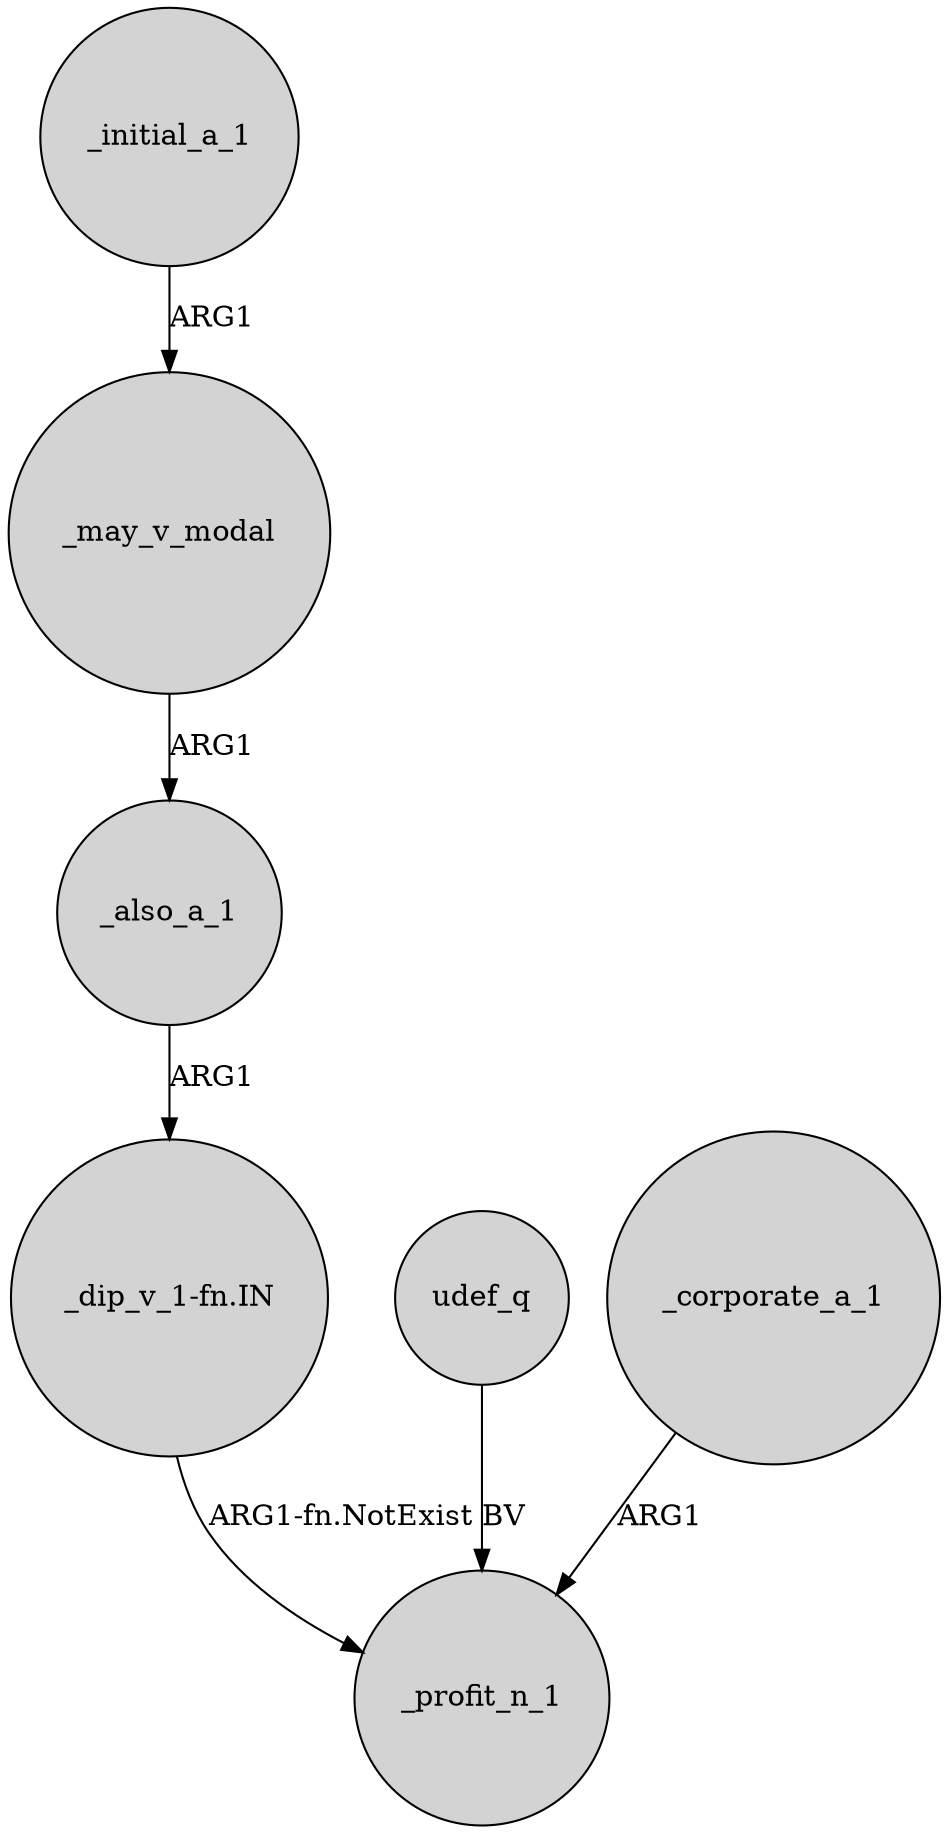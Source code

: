 digraph {
	node [shape=circle style=filled]
	_initial_a_1 -> _may_v_modal [label=ARG1]
	udef_q -> _profit_n_1 [label=BV]
	_may_v_modal -> _also_a_1 [label=ARG1]
	_corporate_a_1 -> _profit_n_1 [label=ARG1]
	"_dip_v_1-fn.IN" -> _profit_n_1 [label="ARG1-fn.NotExist"]
	_also_a_1 -> "_dip_v_1-fn.IN" [label=ARG1]
}
